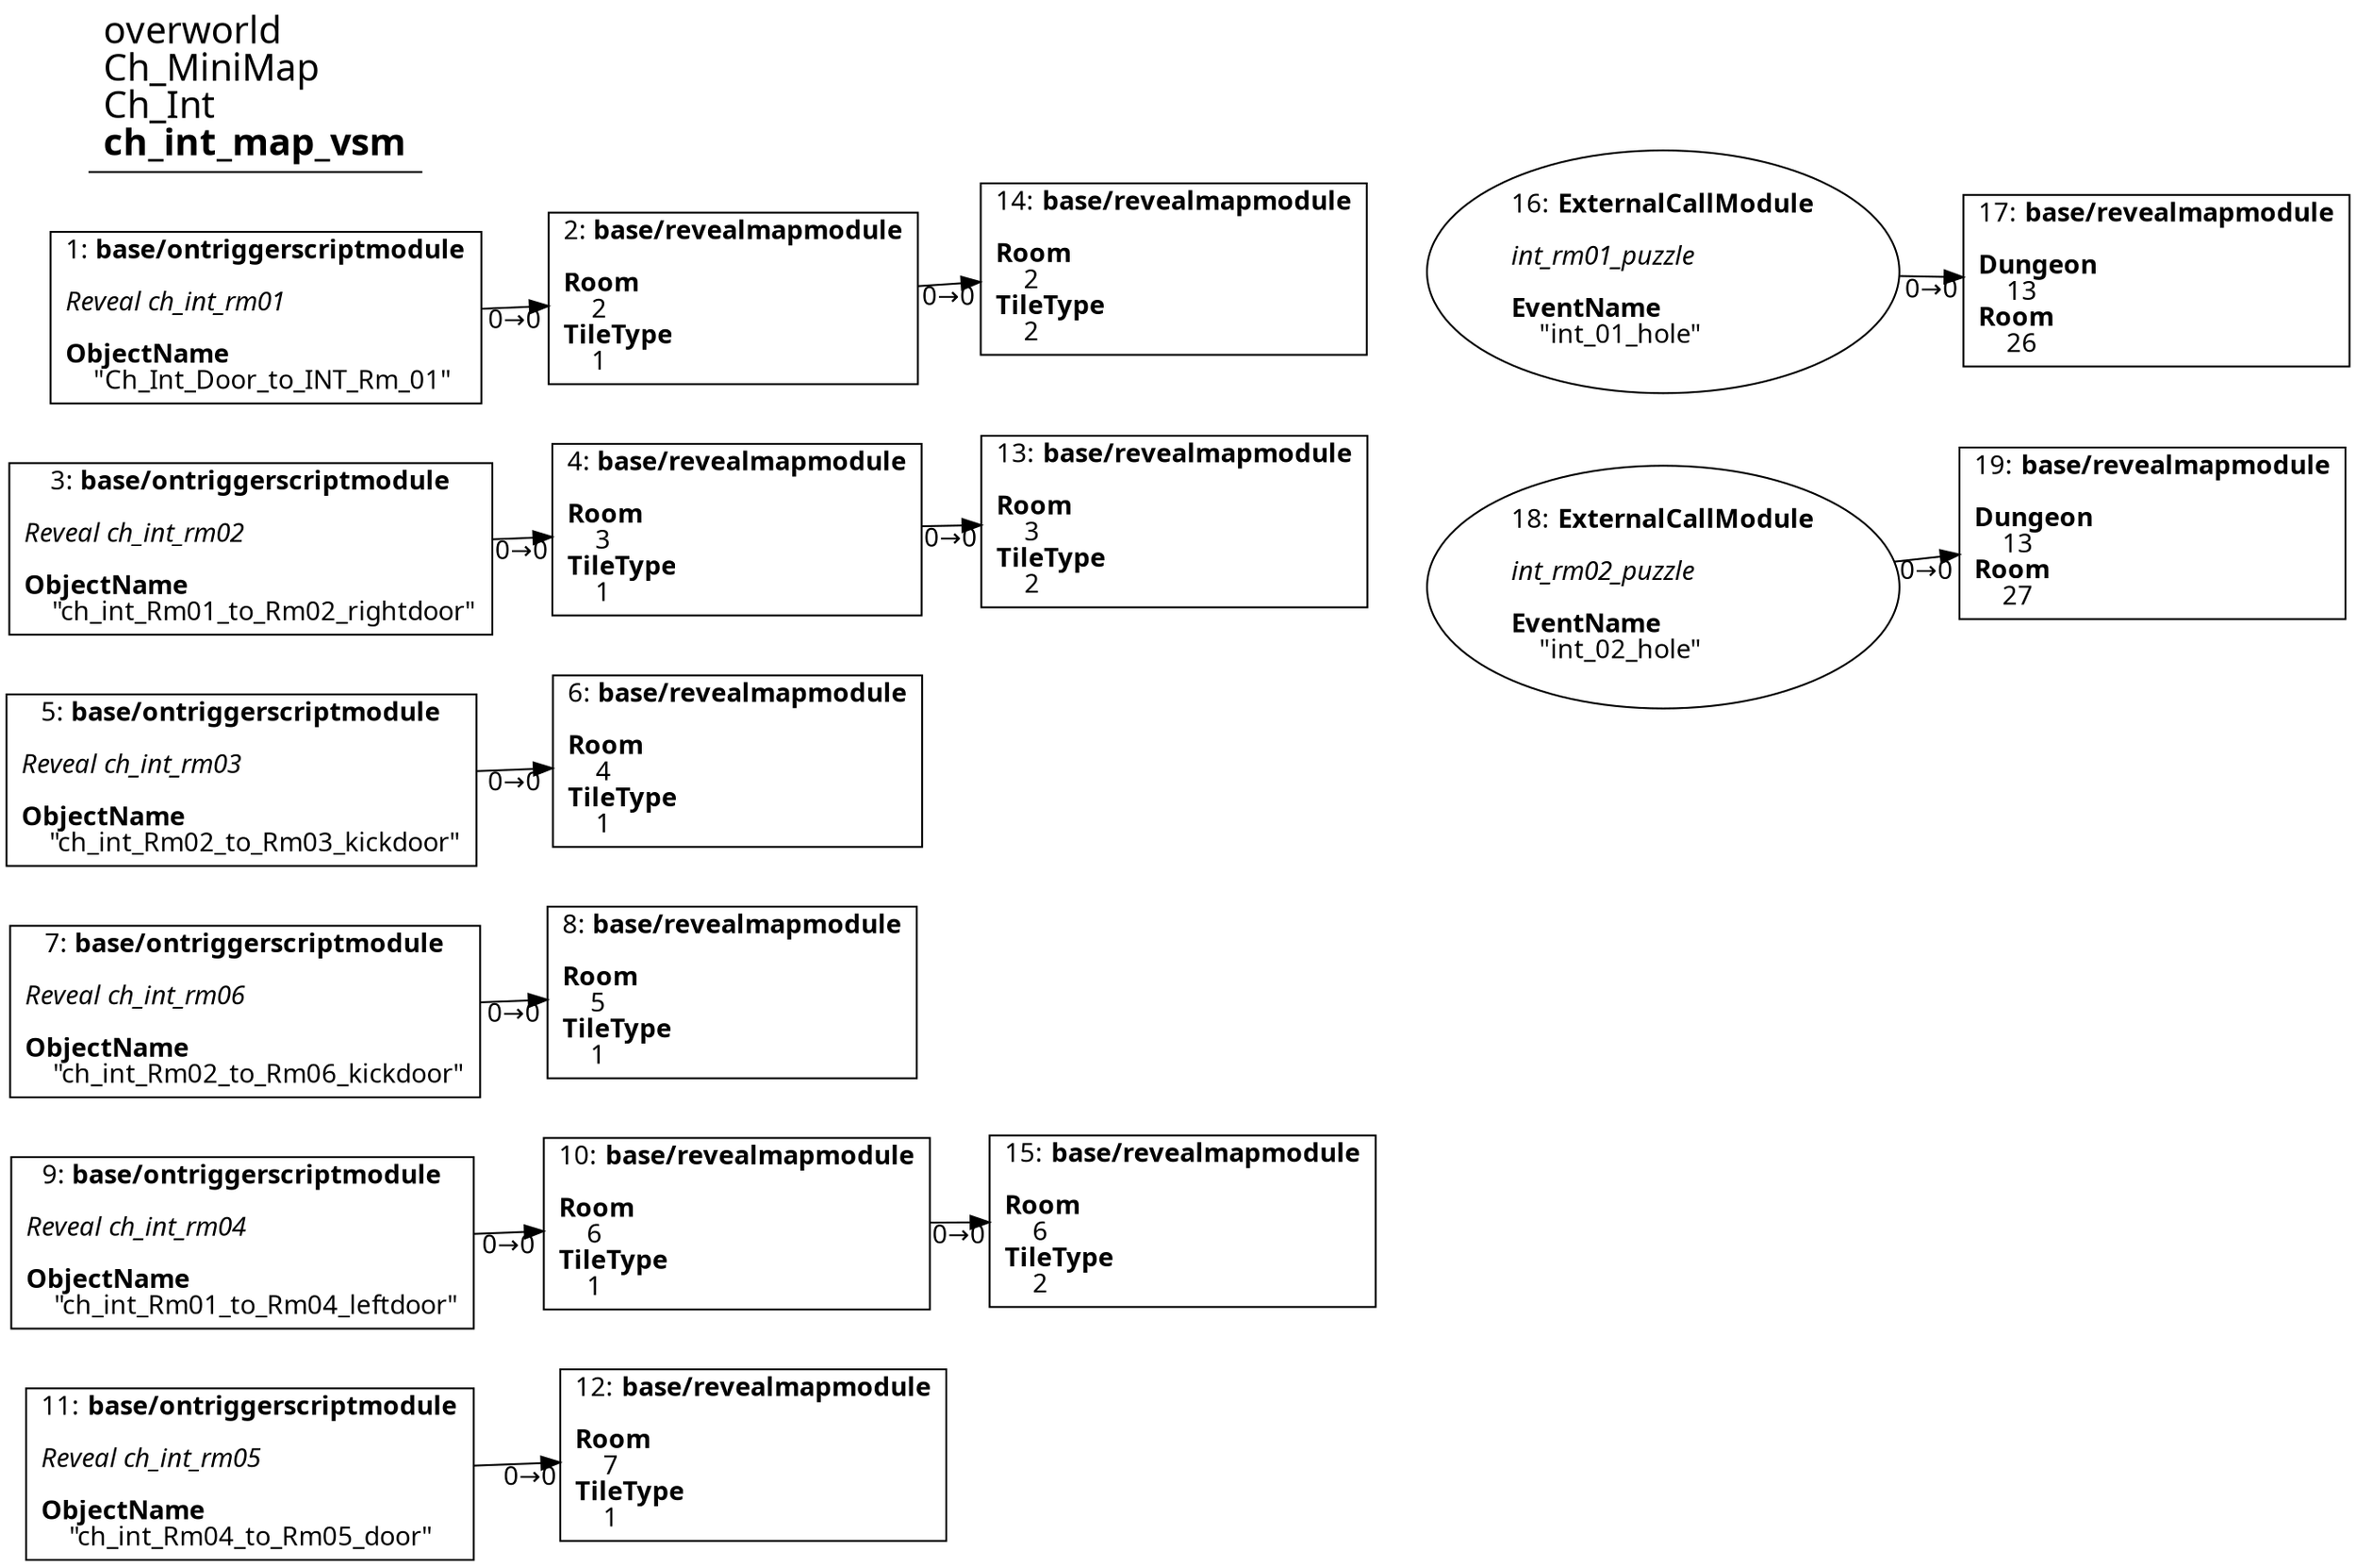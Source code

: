digraph {
    layout = fdp;
    overlap = prism;
    sep = "+16";
    splines = spline;

    node [ shape = box ];

    graph [ fontname = "Segoe UI" ];
    node [ fontname = "Segoe UI" ];
    edge [ fontname = "Segoe UI" ];

    1 [ label = <1: <b>base/ontriggerscriptmodule</b><br/><br/><i>Reveal ch_int_rm01<br align="left"/></i><br align="left"/><b>ObjectName</b><br align="left"/>    &quot;Ch_Int_Door_to_INT_Rm_01&quot;<br align="left"/>> ];
    1 [ pos = "0.26500002,-0.057000004!" ];
    1 -> 2 [ label = "0→0" ];

    2 [ label = <2: <b>base/revealmapmodule</b><br/><br/><b>Room</b><br align="left"/>    2<br align="left"/><b>TileType</b><br align="left"/>    1<br align="left"/>> ];
    2 [ pos = "0.476,-0.057000004!" ];
    2 -> 14 [ label = "0→0" ];

    3 [ label = <3: <b>base/ontriggerscriptmodule</b><br/><br/><i>Reveal ch_int_rm02<br align="left"/></i><br align="left"/><b>ObjectName</b><br align="left"/>    &quot;ch_int_Rm01_to_Rm02_rightdoor&quot;<br align="left"/>> ];
    3 [ pos = "0.26500002,-0.16900001!" ];
    3 -> 4 [ label = "0→0" ];

    4 [ label = <4: <b>base/revealmapmodule</b><br/><br/><b>Room</b><br align="left"/>    3<br align="left"/><b>TileType</b><br align="left"/>    1<br align="left"/>> ];
    4 [ pos = "0.48000002,-0.17!" ];
    4 -> 13 [ label = "0→0" ];

    5 [ label = <5: <b>base/ontriggerscriptmodule</b><br/><br/><i>Reveal ch_int_rm03<br align="left"/></i><br align="left"/><b>ObjectName</b><br align="left"/>    &quot;ch_int_Rm02_to_Rm03_kickdoor&quot;<br align="left"/>> ];
    5 [ pos = "0.26500002,-0.289!" ];
    5 -> 6 [ label = "0→0" ];

    6 [ label = <6: <b>base/revealmapmodule</b><br/><br/><b>Room</b><br align="left"/>    4<br align="left"/><b>TileType</b><br align="left"/>    1<br align="left"/>> ];
    6 [ pos = "0.483,-0.289!" ];

    7 [ label = <7: <b>base/ontriggerscriptmodule</b><br/><br/><i>Reveal ch_int_rm06<br align="left"/></i><br align="left"/><b>ObjectName</b><br align="left"/>    &quot;ch_int_Rm02_to_Rm06_kickdoor&quot;<br align="left"/>> ];
    7 [ pos = "0.26700002,-0.42400002!" ];
    7 -> 8 [ label = "0→0" ];

    8 [ label = <8: <b>base/revealmapmodule</b><br/><br/><b>Room</b><br align="left"/>    5<br align="left"/><b>TileType</b><br align="left"/>    1<br align="left"/>> ];
    8 [ pos = "0.485,-0.42400002!" ];

    9 [ label = <9: <b>base/ontriggerscriptmodule</b><br/><br/><i>Reveal ch_int_rm04<br align="left"/></i><br align="left"/><b>ObjectName</b><br align="left"/>    &quot;ch_int_Rm01_to_Rm04_leftdoor&quot;<br align="left"/>> ];
    9 [ pos = "0.263,-0.559!" ];
    9 -> 10 [ label = "0→0" ];

    10 [ label = <10: <b>base/revealmapmodule</b><br/><br/><b>Room</b><br align="left"/>    6<br align="left"/><b>TileType</b><br align="left"/>    1<br align="left"/>> ];
    10 [ pos = "0.49,-0.56100005!" ];
    10 -> 15 [ label = "0→0" ];

    11 [ label = <11: <b>base/ontriggerscriptmodule</b><br/><br/><i>Reveal ch_int_rm05<br align="left"/></i><br align="left"/><b>ObjectName</b><br align="left"/>    &quot;ch_int_Rm04_to_Rm05_door&quot;<br align="left"/>> ];
    11 [ pos = "0.26200002,-0.69500005!" ];
    11 -> 12 [ label = "0→0" ];

    12 [ label = <12: <b>base/revealmapmodule</b><br/><br/><b>Room</b><br align="left"/>    7<br align="left"/><b>TileType</b><br align="left"/>    1<br align="left"/>> ];
    12 [ pos = "0.49300003,-0.693!" ];

    13 [ label = <13: <b>base/revealmapmodule</b><br/><br/><b>Room</b><br align="left"/>    3<br align="left"/><b>TileType</b><br align="left"/>    2<br align="left"/>> ];
    13 [ pos = "0.70100003,-0.171!" ];

    14 [ label = <14: <b>base/revealmapmodule</b><br/><br/><b>Room</b><br align="left"/>    2<br align="left"/><b>TileType</b><br align="left"/>    2<br align="left"/>> ];
    14 [ pos = "0.711,-0.057000004!" ];

    15 [ label = <15: <b>base/revealmapmodule</b><br/><br/><b>Room</b><br align="left"/>    6<br align="left"/><b>TileType</b><br align="left"/>    2<br align="left"/>> ];
    15 [ pos = "0.71500003,-0.56100005!" ];

    16 [ label = <16: <b>ExternalCallModule</b><br/><br/><i>int_rm01_puzzle<br align="left"/></i><br align="left"/><b>EventName</b><br align="left"/>    &quot;int_01_hole&quot;<br align="left"/>> ];
    16 [ shape = oval ]
    16 [ pos = "1.1060001,-0.024!" ];
    16 -> 17 [ label = "0→0" ];

    17 [ label = <17: <b>base/revealmapmodule</b><br/><br/><b>Dungeon</b><br align="left"/>    13<br align="left"/><b>Room</b><br align="left"/>    26<br align="left"/>> ];
    17 [ pos = "1.409,-0.023000002!" ];

    18 [ label = <18: <b>ExternalCallModule</b><br/><br/><i>int_rm02_puzzle<br align="left"/></i><br align="left"/><b>EventName</b><br align="left"/>    &quot;int_02_hole&quot;<br align="left"/>> ];
    18 [ shape = oval ]
    18 [ pos = "1.105,-0.165!" ];
    18 -> 19 [ label = "0→0" ];

    19 [ label = <19: <b>base/revealmapmodule</b><br/><br/><b>Dungeon</b><br align="left"/>    13<br align="left"/><b>Room</b><br align="left"/>    27<br align="left"/>> ];
    19 [ pos = "1.4080001,-0.164!" ];

    title [ pos = "0.261,-0.022000002!" ];
    title [ shape = underline ];
    title [ label = <<font point-size="20">overworld<br align="left"/>Ch_MiniMap<br align="left"/>Ch_Int<br align="left"/><b>ch_int_map_vsm</b><br align="left"/></font>> ];
}
